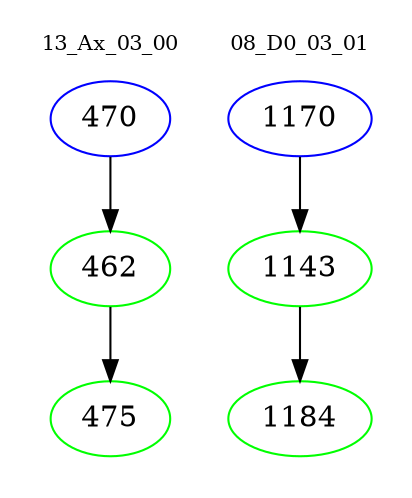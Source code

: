 digraph{
subgraph cluster_0 {
color = white
label = "13_Ax_03_00";
fontsize=10;
T0_470 [label="470", color="blue"]
T0_470 -> T0_462 [color="black"]
T0_462 [label="462", color="green"]
T0_462 -> T0_475 [color="black"]
T0_475 [label="475", color="green"]
}
subgraph cluster_1 {
color = white
label = "08_D0_03_01";
fontsize=10;
T1_1170 [label="1170", color="blue"]
T1_1170 -> T1_1143 [color="black"]
T1_1143 [label="1143", color="green"]
T1_1143 -> T1_1184 [color="black"]
T1_1184 [label="1184", color="green"]
}
}
